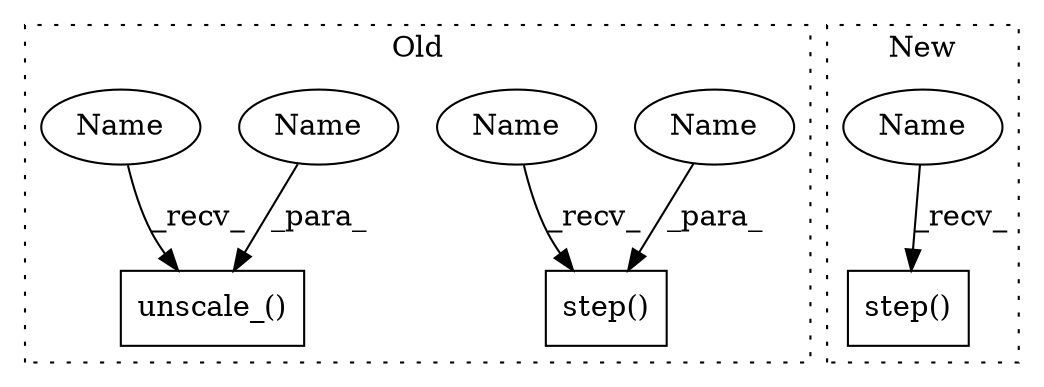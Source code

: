 digraph G {
subgraph cluster0 {
1 [label="unscale_()" a="75" s="10646,10694" l="30,1" shape="box"];
3 [label="step()" a="75" s="10930,10974" l="26,1" shape="box"];
4 [label="Name" a="87" s="10676" l="18" shape="ellipse"];
5 [label="Name" a="87" s="10956" l="18" shape="ellipse"];
7 [label="Name" a="87" s="10930" l="20" shape="ellipse"];
8 [label="Name" a="87" s="10646" l="20" shape="ellipse"];
label = "Old";
style="dotted";
}
subgraph cluster1 {
2 [label="step()" a="75" s="10550" l="25" shape="box"];
6 [label="Name" a="87" s="10550" l="18" shape="ellipse"];
label = "New";
style="dotted";
}
4 -> 1 [label="_para_"];
5 -> 3 [label="_para_"];
6 -> 2 [label="_recv_"];
7 -> 3 [label="_recv_"];
8 -> 1 [label="_recv_"];
}